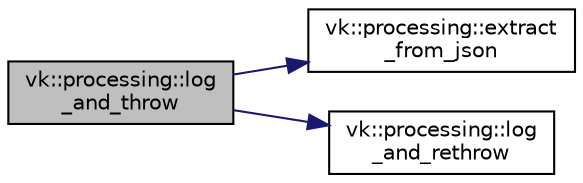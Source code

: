digraph "vk::processing::log_and_throw"
{
 // LATEX_PDF_SIZE
  edge [fontname="Helvetica",fontsize="10",labelfontname="Helvetica",labelfontsize="10"];
  node [fontname="Helvetica",fontsize="10",shape=record];
  rankdir="LR";
  Node1 [label="vk::processing::log\l_and_throw",height=0.2,width=0.4,color="black", fillcolor="grey75", style="filled", fontcolor="black",tooltip=" "];
  Node1 -> Node2 [color="midnightblue",fontsize="10",style="solid",fontname="Helvetica"];
  Node2 [label="vk::processing::extract\l_from_json",height=0.2,width=0.4,color="black", fillcolor="white", style="filled",URL="$namespacevk_1_1processing.html#a65a52510d26de0fbca6bba69da453685",tooltip=" "];
  Node1 -> Node3 [color="midnightblue",fontsize="10",style="solid",fontname="Helvetica"];
  Node3 [label="vk::processing::log\l_and_rethrow",height=0.2,width=0.4,color="black", fillcolor="white", style="filled",URL="$namespacevk_1_1processing.html#a4ae986bde0314b7c18f34a4f06613554",tooltip=" "];
}
